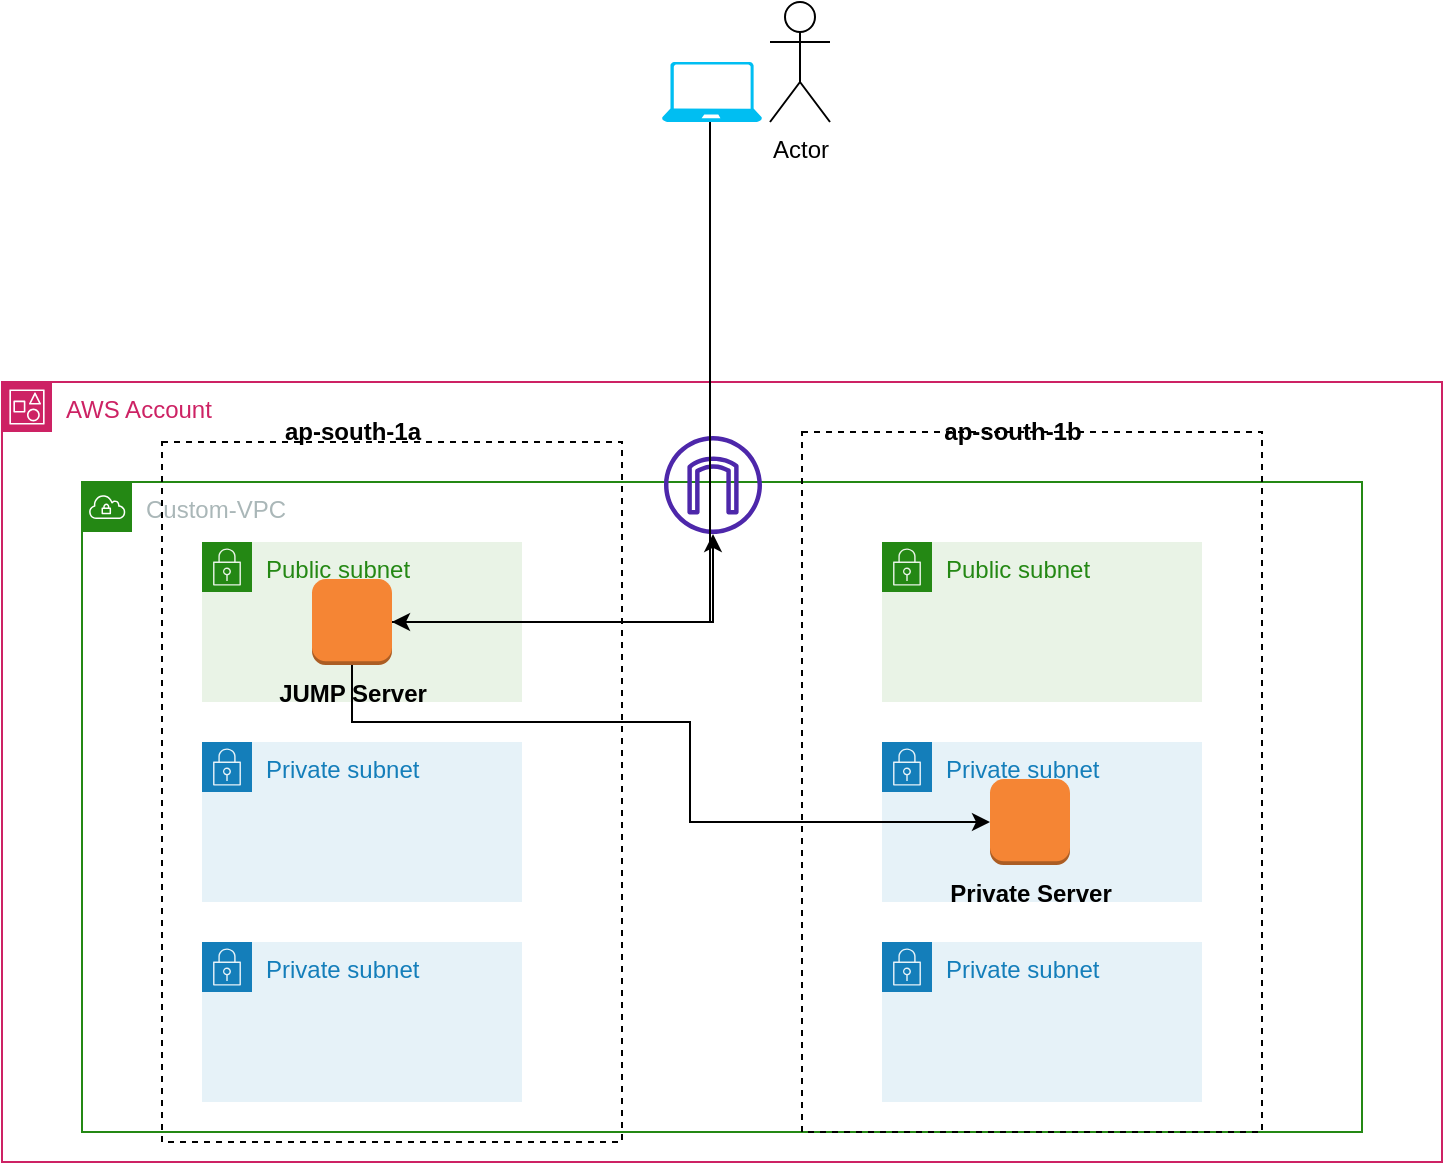 <mxfile version="21.5.0" type="device">
  <diagram name="Page-1" id="LMsMllrv1b1LBs5h4BKX">
    <mxGraphModel dx="918" dy="1613" grid="1" gridSize="10" guides="1" tooltips="1" connect="1" arrows="1" fold="1" page="1" pageScale="1" pageWidth="827" pageHeight="1169" math="0" shadow="0">
      <root>
        <mxCell id="0" />
        <mxCell id="1" parent="0" />
        <mxCell id="Shv2f3eayXWwe_B8gfej-1" value="AWS Account" style="points=[[0,0],[0.25,0],[0.5,0],[0.75,0],[1,0],[1,0.25],[1,0.5],[1,0.75],[1,1],[0.75,1],[0.5,1],[0.25,1],[0,1],[0,0.75],[0,0.5],[0,0.25]];outlineConnect=0;gradientColor=none;html=1;whiteSpace=wrap;fontSize=12;fontStyle=0;container=1;pointerEvents=0;collapsible=0;recursiveResize=0;shape=mxgraph.aws4.group;grIcon=mxgraph.aws4.group_account;strokeColor=#CD2264;fillColor=none;verticalAlign=top;align=left;spacingLeft=30;fontColor=#CD2264;dashed=0;" vertex="1" parent="1">
          <mxGeometry x="76" y="60" width="720" height="390" as="geometry" />
        </mxCell>
        <mxCell id="Shv2f3eayXWwe_B8gfej-2" value="Custom-VPC" style="points=[[0,0],[0.25,0],[0.5,0],[0.75,0],[1,0],[1,0.25],[1,0.5],[1,0.75],[1,1],[0.75,1],[0.5,1],[0.25,1],[0,1],[0,0.75],[0,0.5],[0,0.25]];outlineConnect=0;gradientColor=none;html=1;whiteSpace=wrap;fontSize=12;fontStyle=0;container=1;pointerEvents=0;collapsible=0;recursiveResize=0;shape=mxgraph.aws4.group;grIcon=mxgraph.aws4.group_vpc;strokeColor=#248814;fillColor=none;verticalAlign=top;align=left;spacingLeft=30;fontColor=#AAB7B8;dashed=0;" vertex="1" parent="Shv2f3eayXWwe_B8gfej-1">
          <mxGeometry x="40" y="50" width="640" height="325" as="geometry" />
        </mxCell>
        <mxCell id="Shv2f3eayXWwe_B8gfej-5" value="" style="rounded=0;whiteSpace=wrap;html=1;fillColor=none;dashed=1;" vertex="1" parent="Shv2f3eayXWwe_B8gfej-2">
          <mxGeometry x="40" y="-20" width="230" height="350" as="geometry" />
        </mxCell>
        <mxCell id="Shv2f3eayXWwe_B8gfej-6" value="" style="rounded=0;whiteSpace=wrap;html=1;fillColor=none;dashed=1;" vertex="1" parent="Shv2f3eayXWwe_B8gfej-2">
          <mxGeometry x="360" y="-25" width="230" height="350" as="geometry" />
        </mxCell>
        <mxCell id="Shv2f3eayXWwe_B8gfej-8" value="&lt;b&gt;ap-south-1b&lt;/b&gt;" style="text;html=1;align=center;verticalAlign=middle;resizable=0;points=[];autosize=1;strokeColor=none;fillColor=none;" vertex="1" parent="Shv2f3eayXWwe_B8gfej-2">
          <mxGeometry x="420" y="-40" width="90" height="30" as="geometry" />
        </mxCell>
        <mxCell id="Shv2f3eayXWwe_B8gfej-9" value="Public subnet" style="points=[[0,0],[0.25,0],[0.5,0],[0.75,0],[1,0],[1,0.25],[1,0.5],[1,0.75],[1,1],[0.75,1],[0.5,1],[0.25,1],[0,1],[0,0.75],[0,0.5],[0,0.25]];outlineConnect=0;gradientColor=none;html=1;whiteSpace=wrap;fontSize=12;fontStyle=0;container=1;pointerEvents=0;collapsible=0;recursiveResize=0;shape=mxgraph.aws4.group;grIcon=mxgraph.aws4.group_security_group;grStroke=0;strokeColor=#248814;fillColor=#E9F3E6;verticalAlign=top;align=left;spacingLeft=30;fontColor=#248814;dashed=0;" vertex="1" parent="Shv2f3eayXWwe_B8gfej-2">
          <mxGeometry x="60" y="30" width="160" height="80" as="geometry" />
        </mxCell>
        <mxCell id="Shv2f3eayXWwe_B8gfej-16" value="&lt;b&gt;JUMP Server&lt;/b&gt;" style="outlineConnect=0;dashed=0;verticalLabelPosition=bottom;verticalAlign=top;align=center;html=1;shape=mxgraph.aws3.instance;fillColor=#F58534;gradientColor=none;" vertex="1" parent="Shv2f3eayXWwe_B8gfej-9">
          <mxGeometry x="55" y="18.5" width="40" height="43" as="geometry" />
        </mxCell>
        <mxCell id="Shv2f3eayXWwe_B8gfej-10" value="Public subnet" style="points=[[0,0],[0.25,0],[0.5,0],[0.75,0],[1,0],[1,0.25],[1,0.5],[1,0.75],[1,1],[0.75,1],[0.5,1],[0.25,1],[0,1],[0,0.75],[0,0.5],[0,0.25]];outlineConnect=0;gradientColor=none;html=1;whiteSpace=wrap;fontSize=12;fontStyle=0;container=1;pointerEvents=0;collapsible=0;recursiveResize=0;shape=mxgraph.aws4.group;grIcon=mxgraph.aws4.group_security_group;grStroke=0;strokeColor=#248814;fillColor=#E9F3E6;verticalAlign=top;align=left;spacingLeft=30;fontColor=#248814;dashed=0;" vertex="1" parent="Shv2f3eayXWwe_B8gfej-2">
          <mxGeometry x="400" y="30" width="160" height="80" as="geometry" />
        </mxCell>
        <mxCell id="Shv2f3eayXWwe_B8gfej-11" value="Private subnet" style="points=[[0,0],[0.25,0],[0.5,0],[0.75,0],[1,0],[1,0.25],[1,0.5],[1,0.75],[1,1],[0.75,1],[0.5,1],[0.25,1],[0,1],[0,0.75],[0,0.5],[0,0.25]];outlineConnect=0;gradientColor=none;html=1;whiteSpace=wrap;fontSize=12;fontStyle=0;container=1;pointerEvents=0;collapsible=0;recursiveResize=0;shape=mxgraph.aws4.group;grIcon=mxgraph.aws4.group_security_group;grStroke=0;strokeColor=#147EBA;fillColor=#E6F2F8;verticalAlign=top;align=left;spacingLeft=30;fontColor=#147EBA;dashed=0;" vertex="1" parent="Shv2f3eayXWwe_B8gfej-2">
          <mxGeometry x="60" y="130" width="160" height="80" as="geometry" />
        </mxCell>
        <mxCell id="Shv2f3eayXWwe_B8gfej-12" value="Private subnet" style="points=[[0,0],[0.25,0],[0.5,0],[0.75,0],[1,0],[1,0.25],[1,0.5],[1,0.75],[1,1],[0.75,1],[0.5,1],[0.25,1],[0,1],[0,0.75],[0,0.5],[0,0.25]];outlineConnect=0;gradientColor=none;html=1;whiteSpace=wrap;fontSize=12;fontStyle=0;container=1;pointerEvents=0;collapsible=0;recursiveResize=0;shape=mxgraph.aws4.group;grIcon=mxgraph.aws4.group_security_group;grStroke=0;strokeColor=#147EBA;fillColor=#E6F2F8;verticalAlign=top;align=left;spacingLeft=30;fontColor=#147EBA;dashed=0;" vertex="1" parent="Shv2f3eayXWwe_B8gfej-2">
          <mxGeometry x="60" y="230" width="160" height="80" as="geometry" />
        </mxCell>
        <mxCell id="Shv2f3eayXWwe_B8gfej-13" value="Private subnet" style="points=[[0,0],[0.25,0],[0.5,0],[0.75,0],[1,0],[1,0.25],[1,0.5],[1,0.75],[1,1],[0.75,1],[0.5,1],[0.25,1],[0,1],[0,0.75],[0,0.5],[0,0.25]];outlineConnect=0;gradientColor=none;html=1;whiteSpace=wrap;fontSize=12;fontStyle=0;container=1;pointerEvents=0;collapsible=0;recursiveResize=0;shape=mxgraph.aws4.group;grIcon=mxgraph.aws4.group_security_group;grStroke=0;strokeColor=#147EBA;fillColor=#E6F2F8;verticalAlign=top;align=left;spacingLeft=30;fontColor=#147EBA;dashed=0;" vertex="1" parent="Shv2f3eayXWwe_B8gfej-2">
          <mxGeometry x="400" y="130" width="160" height="80" as="geometry" />
        </mxCell>
        <mxCell id="Shv2f3eayXWwe_B8gfej-18" value="&lt;b&gt;Private Server&lt;/b&gt;" style="outlineConnect=0;dashed=0;verticalLabelPosition=bottom;verticalAlign=top;align=center;html=1;shape=mxgraph.aws3.instance;fillColor=#F58534;gradientColor=none;" vertex="1" parent="Shv2f3eayXWwe_B8gfej-13">
          <mxGeometry x="54" y="18.5" width="40" height="43" as="geometry" />
        </mxCell>
        <mxCell id="Shv2f3eayXWwe_B8gfej-14" value="Private subnet" style="points=[[0,0],[0.25,0],[0.5,0],[0.75,0],[1,0],[1,0.25],[1,0.5],[1,0.75],[1,1],[0.75,1],[0.5,1],[0.25,1],[0,1],[0,0.75],[0,0.5],[0,0.25]];outlineConnect=0;gradientColor=none;html=1;whiteSpace=wrap;fontSize=12;fontStyle=0;container=1;pointerEvents=0;collapsible=0;recursiveResize=0;shape=mxgraph.aws4.group;grIcon=mxgraph.aws4.group_security_group;grStroke=0;strokeColor=#147EBA;fillColor=#E6F2F8;verticalAlign=top;align=left;spacingLeft=30;fontColor=#147EBA;dashed=0;" vertex="1" parent="Shv2f3eayXWwe_B8gfej-2">
          <mxGeometry x="400" y="230" width="160" height="80" as="geometry" />
        </mxCell>
        <mxCell id="Shv2f3eayXWwe_B8gfej-19" style="edgeStyle=orthogonalEdgeStyle;rounded=0;orthogonalLoop=1;jettySize=auto;html=1;" edge="1" parent="Shv2f3eayXWwe_B8gfej-2" source="Shv2f3eayXWwe_B8gfej-16" target="Shv2f3eayXWwe_B8gfej-18">
          <mxGeometry relative="1" as="geometry">
            <Array as="points">
              <mxPoint x="135" y="120" />
              <mxPoint x="304" y="120" />
              <mxPoint x="304" y="170" />
            </Array>
          </mxGeometry>
        </mxCell>
        <mxCell id="Shv2f3eayXWwe_B8gfej-7" value="&lt;b&gt;ap-south-1a&lt;/b&gt;" style="text;html=1;align=center;verticalAlign=middle;resizable=0;points=[];autosize=1;strokeColor=none;fillColor=none;" vertex="1" parent="Shv2f3eayXWwe_B8gfej-1">
          <mxGeometry x="130" y="10" width="90" height="30" as="geometry" />
        </mxCell>
        <mxCell id="Shv2f3eayXWwe_B8gfej-15" value="" style="sketch=0;outlineConnect=0;fontColor=#232F3E;gradientColor=none;fillColor=#4D27AA;strokeColor=none;dashed=0;verticalLabelPosition=bottom;verticalAlign=top;align=center;html=1;fontSize=12;fontStyle=0;aspect=fixed;pointerEvents=1;shape=mxgraph.aws4.internet_gateway;" vertex="1" parent="Shv2f3eayXWwe_B8gfej-1">
          <mxGeometry x="331" y="27" width="49" height="49" as="geometry" />
        </mxCell>
        <mxCell id="Shv2f3eayXWwe_B8gfej-20" style="edgeStyle=orthogonalEdgeStyle;rounded=0;orthogonalLoop=1;jettySize=auto;html=1;" edge="1" parent="Shv2f3eayXWwe_B8gfej-1" source="Shv2f3eayXWwe_B8gfej-16" target="Shv2f3eayXWwe_B8gfej-15">
          <mxGeometry relative="1" as="geometry" />
        </mxCell>
        <mxCell id="Shv2f3eayXWwe_B8gfej-21" value="Actor" style="shape=umlActor;verticalLabelPosition=bottom;verticalAlign=top;html=1;outlineConnect=0;" vertex="1" parent="1">
          <mxGeometry x="460" y="-130" width="30" height="60" as="geometry" />
        </mxCell>
        <mxCell id="Shv2f3eayXWwe_B8gfej-23" style="edgeStyle=orthogonalEdgeStyle;rounded=0;orthogonalLoop=1;jettySize=auto;html=1;entryX=1;entryY=0.5;entryDx=0;entryDy=0;entryPerimeter=0;" edge="1" parent="1" source="Shv2f3eayXWwe_B8gfej-22" target="Shv2f3eayXWwe_B8gfej-16">
          <mxGeometry relative="1" as="geometry">
            <Array as="points">
              <mxPoint x="430" y="180" />
            </Array>
          </mxGeometry>
        </mxCell>
        <mxCell id="Shv2f3eayXWwe_B8gfej-22" value="" style="verticalLabelPosition=bottom;html=1;verticalAlign=top;align=center;strokeColor=none;fillColor=#00BEF2;shape=mxgraph.azure.laptop;pointerEvents=1;" vertex="1" parent="1">
          <mxGeometry x="406" y="-100" width="50" height="30" as="geometry" />
        </mxCell>
      </root>
    </mxGraphModel>
  </diagram>
</mxfile>
